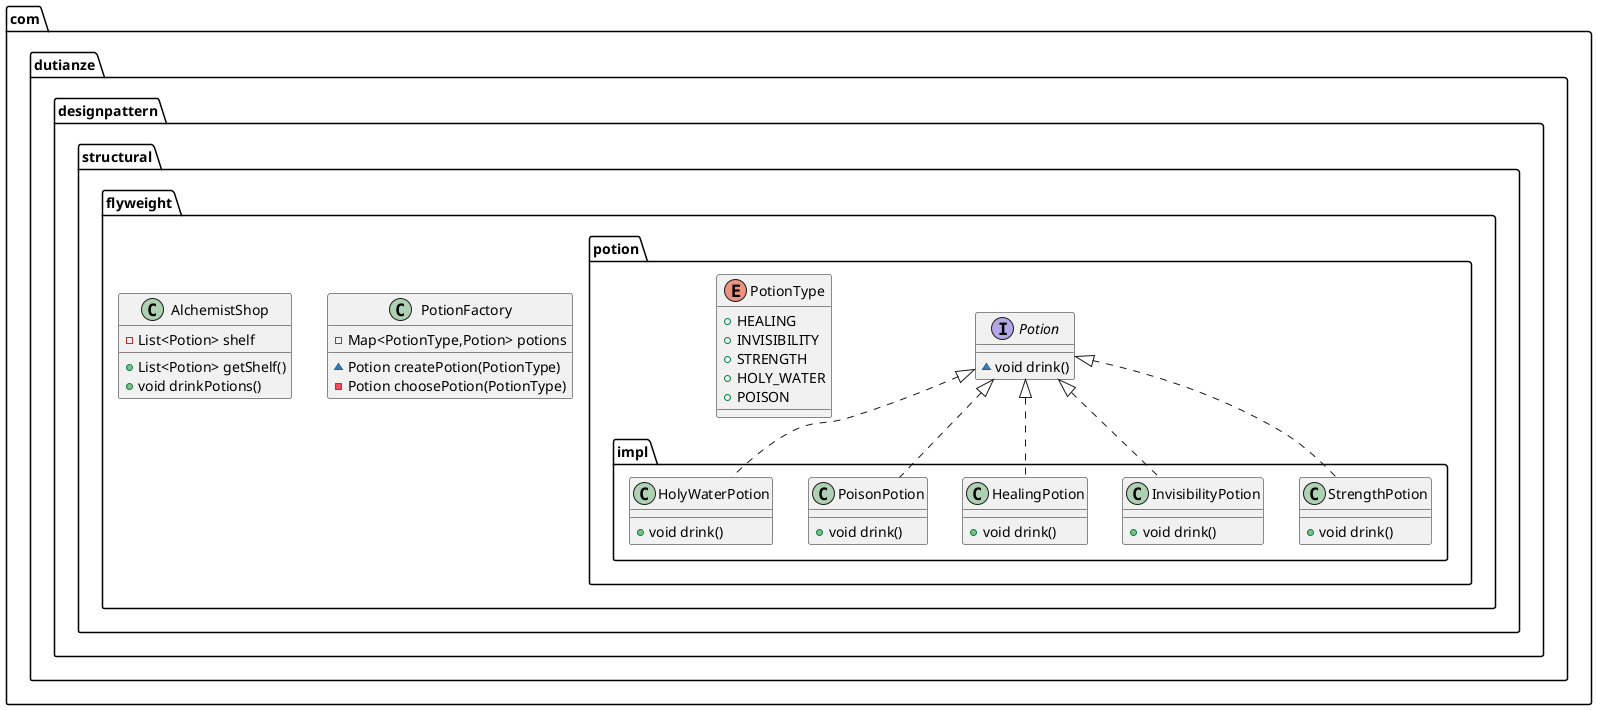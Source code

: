 @startuml
interface com.dutianze.designpattern.structural.flyweight.potion.Potion {
~ void drink()
}
class com.dutianze.designpattern.structural.flyweight.PotionFactory {
- Map<PotionType,Potion> potions
~ Potion createPotion(PotionType)
- Potion choosePotion(PotionType)
}
class com.dutianze.designpattern.structural.flyweight.AlchemistShop {
- List<Potion> shelf
+ List<Potion> getShelf()
+ void drinkPotions()
}
class com.dutianze.designpattern.structural.flyweight.potion.impl.StrengthPotion {
+ void drink()
}
class com.dutianze.designpattern.structural.flyweight.potion.impl.InvisibilityPotion {
+ void drink()
}
enum com.dutianze.designpattern.structural.flyweight.potion.PotionType {
+  HEALING
+  INVISIBILITY
+  STRENGTH
+  HOLY_WATER
+  POISON
}
class com.dutianze.designpattern.structural.flyweight.potion.impl.HealingPotion {
+ void drink()
}
class com.dutianze.designpattern.structural.flyweight.potion.impl.PoisonPotion {
+ void drink()
}
class com.dutianze.designpattern.structural.flyweight.potion.impl.HolyWaterPotion {
+ void drink()
}


com.dutianze.designpattern.structural.flyweight.potion.Potion <|.. com.dutianze.designpattern.structural.flyweight.potion.impl.StrengthPotion
com.dutianze.designpattern.structural.flyweight.potion.Potion <|.. com.dutianze.designpattern.structural.flyweight.potion.impl.InvisibilityPotion
com.dutianze.designpattern.structural.flyweight.potion.Potion <|.. com.dutianze.designpattern.structural.flyweight.potion.impl.HealingPotion
com.dutianze.designpattern.structural.flyweight.potion.Potion <|.. com.dutianze.designpattern.structural.flyweight.potion.impl.PoisonPotion
com.dutianze.designpattern.structural.flyweight.potion.Potion <|.. com.dutianze.designpattern.structural.flyweight.potion.impl.HolyWaterPotion
@enduml